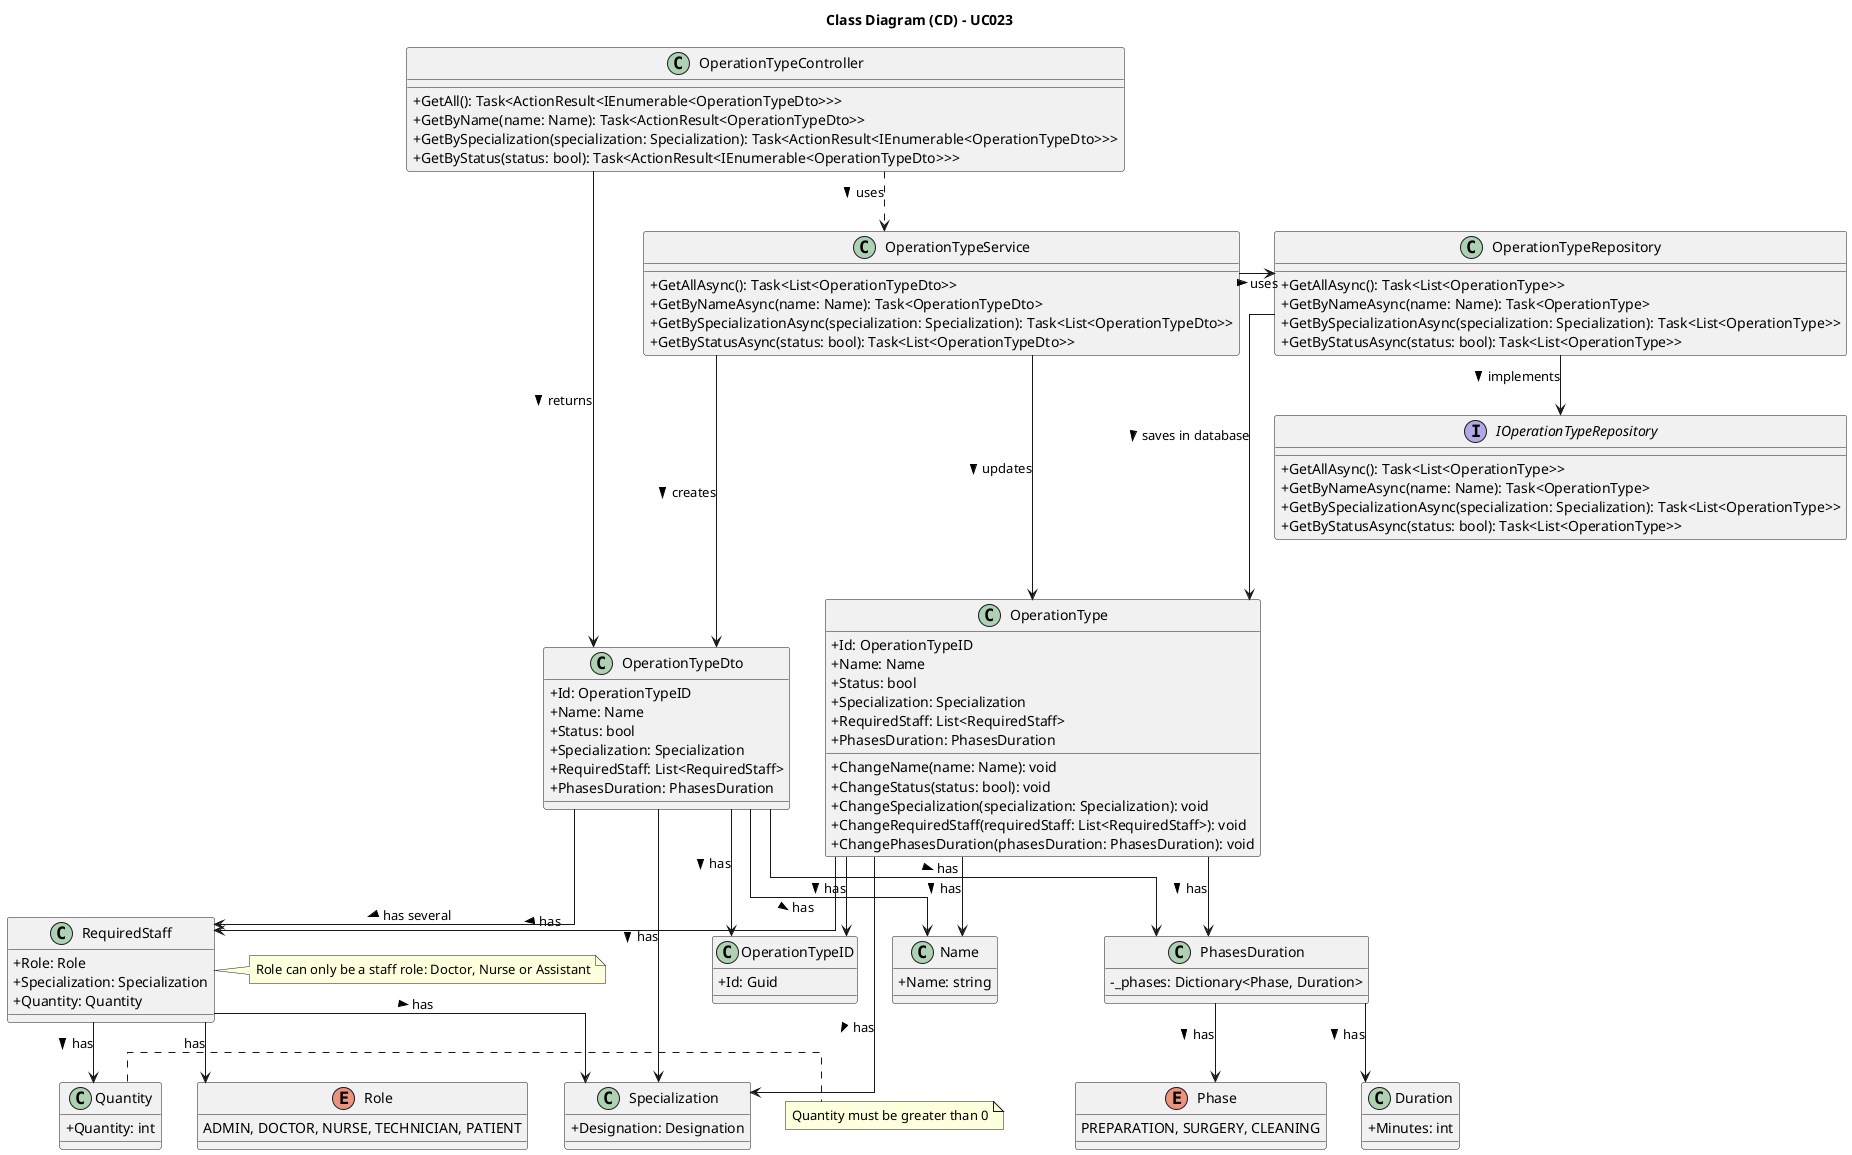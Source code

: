 @startuml uc023-class-diagram

skinparam packageStyle rectangle
skinparam shadowing false
skinparam classAttributeIconSize 0
skinparam linetype ortho

left to right direction
top to bottom direction

title Class Diagram (CD) - UC023

class OperationTypeController {
    +GetAll(): Task<ActionResult<IEnumerable<OperationTypeDto>>>
    +GetByName(name: Name): Task<ActionResult<OperationTypeDto>>
    +GetBySpecialization(specialization: Specialization): Task<ActionResult<IEnumerable<OperationTypeDto>>>
    +GetByStatus(status: bool): Task<ActionResult<IEnumerable<OperationTypeDto>>>
}

class OperationTypeService {
    +GetAllAsync(): Task<List<OperationTypeDto>>
    +GetByNameAsync(name: Name): Task<OperationTypeDto>
    +GetBySpecializationAsync(specialization: Specialization): Task<List<OperationTypeDto>>
    +GetByStatusAsync(status: bool): Task<List<OperationTypeDto>>
}

class OperationTypeRepository {
    +GetAllAsync(): Task<List<OperationType>>
    +GetByNameAsync(name: Name): Task<OperationType>
    +GetBySpecializationAsync(specialization: Specialization): Task<List<OperationType>>
    +GetByStatusAsync(status: bool): Task<List<OperationType>>
}

interface IOperationTypeRepository {
    +GetAllAsync(): Task<List<OperationType>>
    +GetByNameAsync(name: Name): Task<OperationType>
    +GetBySpecializationAsync(specialization: Specialization): Task<List<OperationType>>
    +GetByStatusAsync(status: bool): Task<List<OperationType>>
}

class OperationType {
    +Id: OperationTypeID
    +Name: Name
    +Status: bool
    +Specialization: Specialization
    +RequiredStaff: List<RequiredStaff>
    +PhasesDuration: PhasesDuration
    +ChangeName(name: Name): void
    +ChangeStatus(status: bool): void
    +ChangeSpecialization(specialization: Specialization): void
    +ChangeRequiredStaff(requiredStaff: List<RequiredStaff>): void
    +ChangePhasesDuration(phasesDuration: PhasesDuration): void
}

class OperationTypeDto {
    +Id: OperationTypeID
    +Name: Name
    +Status: bool
    +Specialization: Specialization
    +RequiredStaff: List<RequiredStaff>
    +PhasesDuration: PhasesDuration
}

class RequiredStaff {
    +Role: Role
    +Specialization: Specialization
    +Quantity: Quantity
}
note right of RequiredStaff
    Role can only be a staff role: Doctor, Nurse or Assistant
end note

class Quantity {
    +Quantity: int
}
note right of Quantity
    Quantity must be greater than 0
end note

class Specialization {
    +Designation: Designation
}

class PhasesDuration {
    - _phases: Dictionary<Phase, Duration>
}

enum Phase {
    PREPARATION, SURGERY, CLEANING
}

class Duration {
    +Minutes: int
}

class Name {
    +Name: string
}

class OperationTypeID {
    +Id: Guid
}

enum Role {
    ADMIN, DOCTOR, NURSE, TECHNICIAN, PATIENT
}

OperationTypeController .> OperationTypeService : > uses
OperationTypeController ----> OperationTypeDto : > returns

OperationTypeService -> OperationTypeRepository : > uses
OperationTypeService ---> OperationType : > updates
OperationTypeService ---> OperationTypeDto : > creates

OperationTypeRepository --> IOperationTypeRepository : > implements
OperationTypeRepository --> OperationType : > saves in database

OperationType --> OperationTypeID : > has
OperationType --> Name : > has
OperationType --> Specialization : > has
OperationType --> RequiredStaff : > has
OperationType --> PhasesDuration : > has

OperationTypeDto --> OperationTypeID : > has
OperationTypeDto --> Name : > has
OperationTypeDto --> Specialization : > has
OperationTypeDto --> RequiredStaff : > has several
OperationTypeDto --> PhasesDuration : > has

RequiredStaff --> Role: has
RequiredStaff --> Specialization : > has
RequiredStaff --> Quantity : > has

PhasesDuration --> Phase : > has
PhasesDuration --> Duration : > has

@enduml